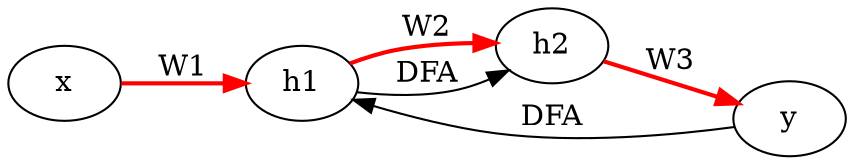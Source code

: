 digraph {
    rankdir=LR;
    graph[bgcolor="#00000000"];
    x -> h1 [style=bold color="#ff0000" label=W1];
    h1 -> h2 [style=bold color="#ff0000" label=W2];
    h2 -> y [style=bold color="#ff0000" label=W3];
    y -> h1 [label=DFA];
    h1 -> h2 [label=DFA];
}
